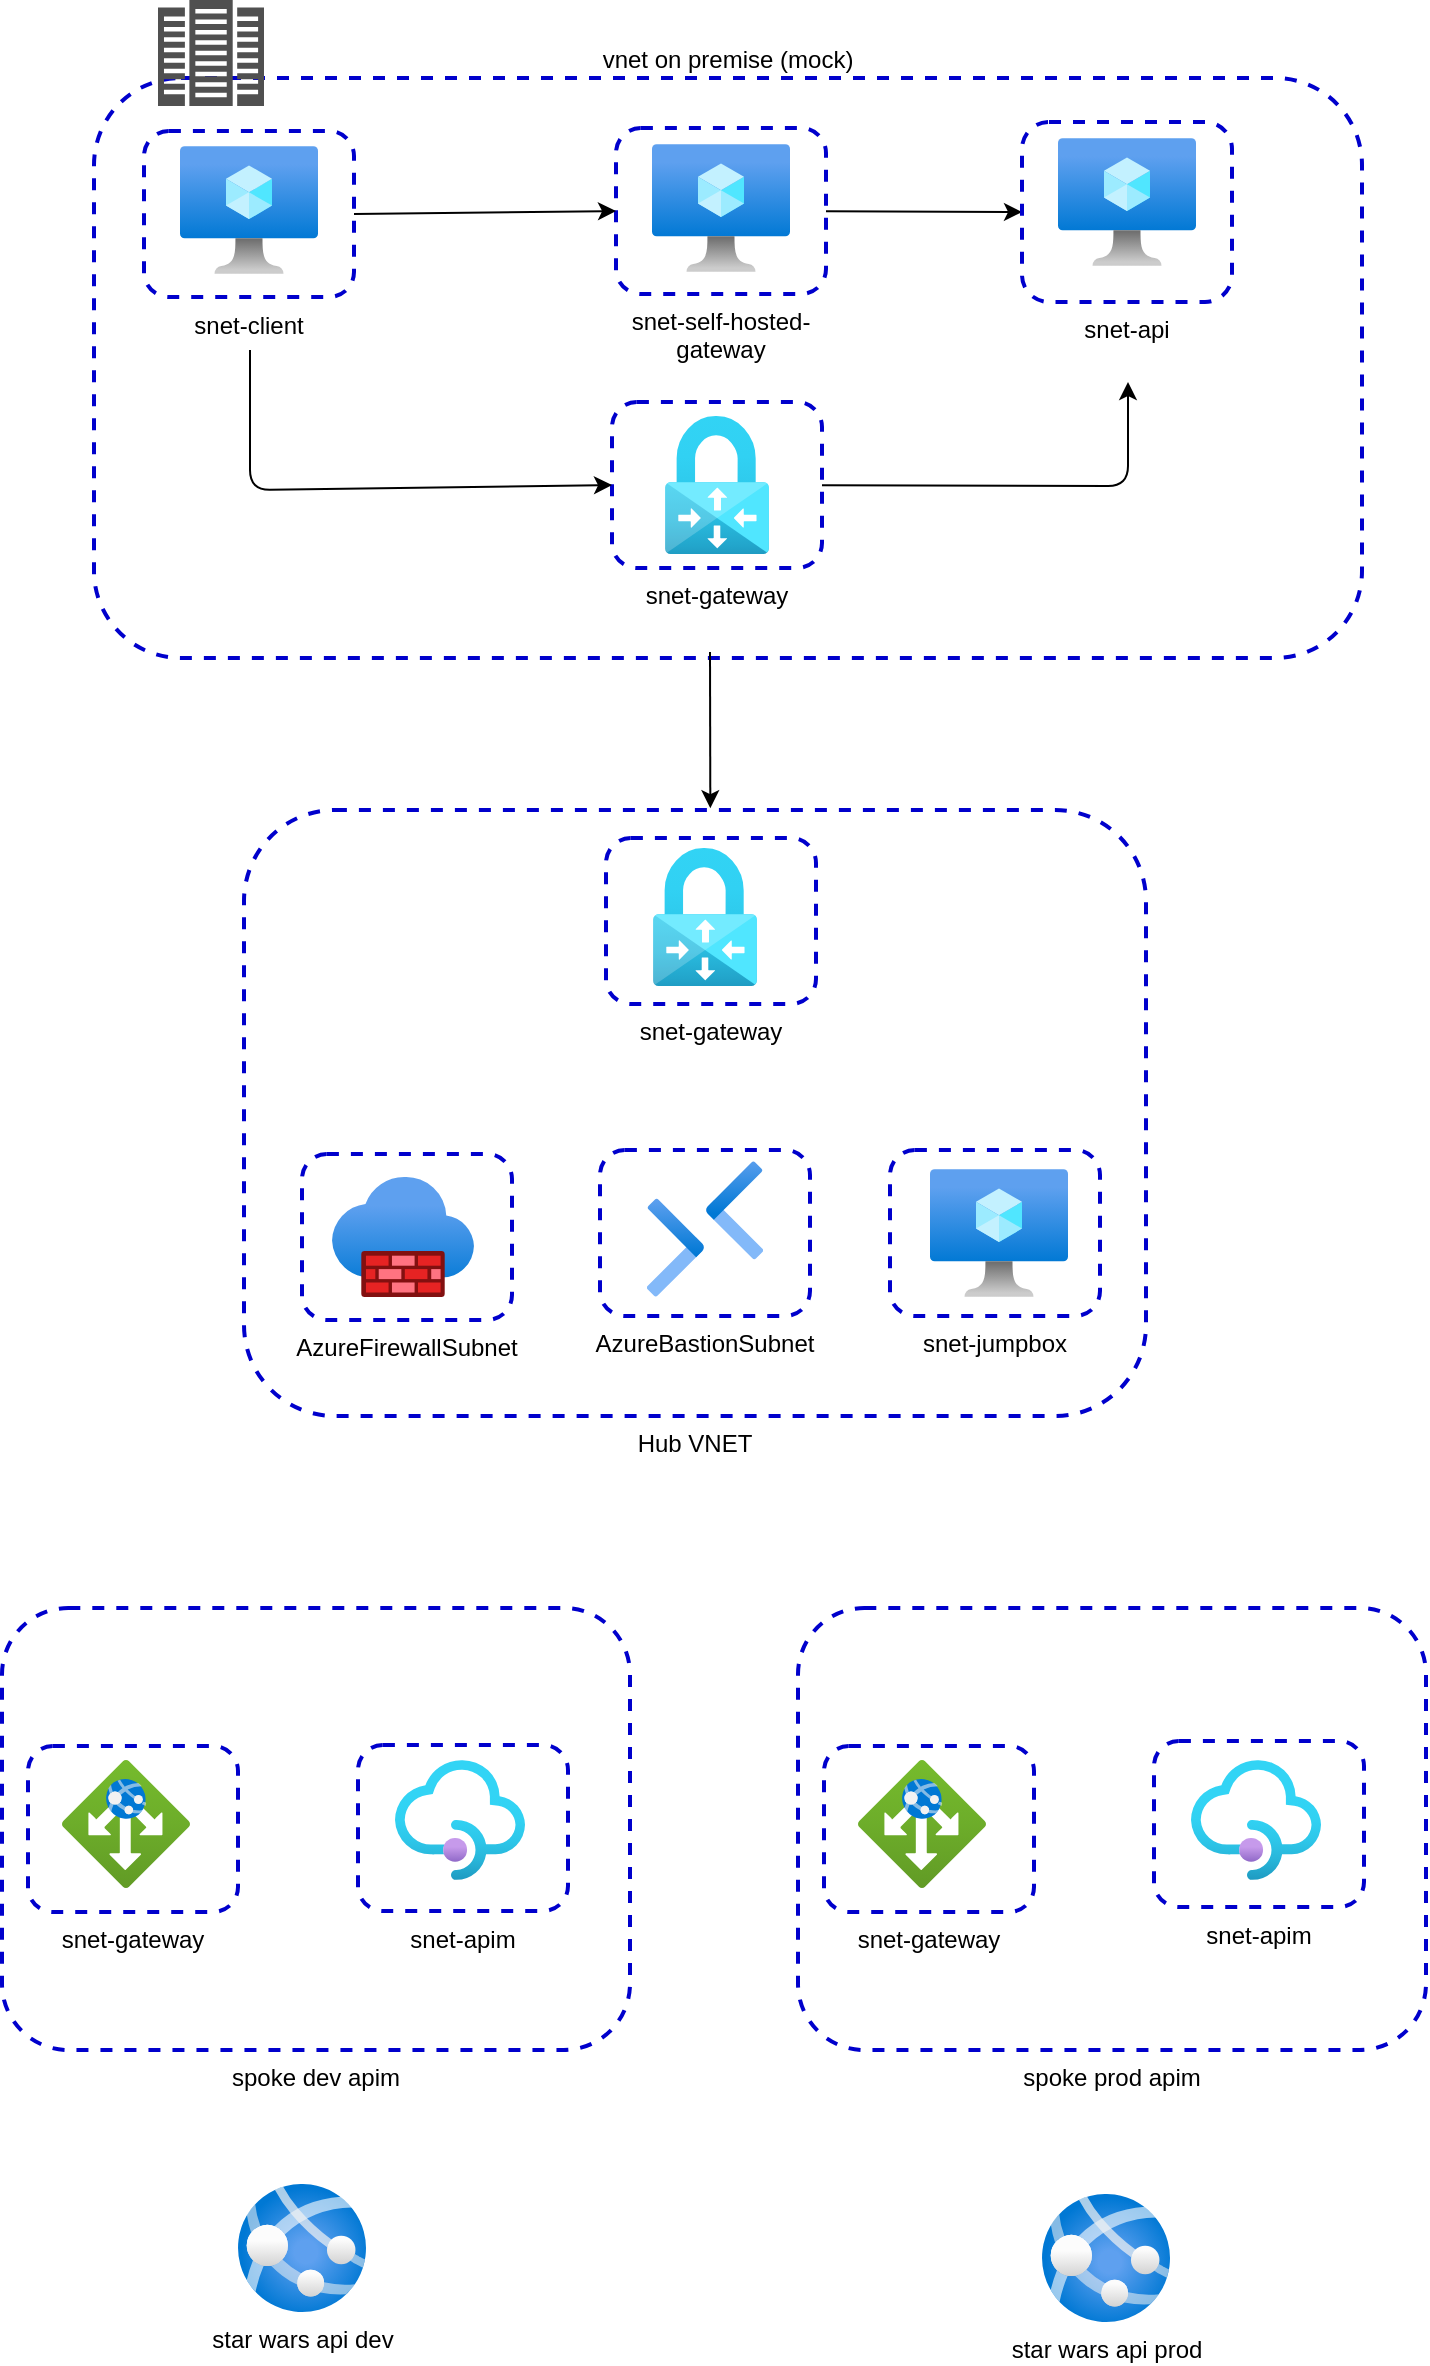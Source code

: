 <mxfile>
    <diagram id="1Whf98dBidrxYN8-q4fA" name="Page-1">
        <mxGraphModel dx="1038" dy="1884" grid="0" gridSize="10" guides="1" tooltips="1" connect="1" arrows="1" fold="1" page="1" pageScale="1" pageWidth="850" pageHeight="1100" background="#ffffff" math="0" shadow="0">
            <root>
                <mxCell id="0"/>
                <mxCell id="1" parent="0"/>
                <mxCell id="31" value="vnet on premise (mock)" style="rounded=1;whiteSpace=wrap;html=1;labelPosition=center;verticalLabelPosition=top;align=center;verticalAlign=bottom;dashed=1;fillColor=none;strokeColor=#0000CC;strokeWidth=2;fontColor=#000000;" parent="1" vertex="1">
                    <mxGeometry x="112" y="12" width="634" height="290" as="geometry"/>
                </mxCell>
                <mxCell id="2" value="" style="aspect=fixed;html=1;points=[];align=center;image;fontSize=12;image=img/lib/azure2/networking/Application_Gateways.svg;" parent="1" vertex="1">
                    <mxGeometry x="96" y="853" width="64" height="64" as="geometry"/>
                </mxCell>
                <mxCell id="4" value="" style="aspect=fixed;html=1;points=[];align=center;image;fontSize=12;image=img/lib/azure2/networking/Firewalls.svg;" parent="1" vertex="1">
                    <mxGeometry x="231" y="561.5" width="71" height="60" as="geometry"/>
                </mxCell>
                <mxCell id="5" value="" style="aspect=fixed;html=1;points=[];align=center;image;fontSize=12;image=img/lib/azure2/networking/Virtual_Network_Gateways.svg;" parent="1" vertex="1">
                    <mxGeometry x="391.5" y="397" width="52" height="69" as="geometry"/>
                </mxCell>
                <mxCell id="6" value="Hub VNET" style="rounded=1;whiteSpace=wrap;html=1;labelPosition=center;verticalLabelPosition=bottom;align=center;verticalAlign=top;dashed=1;fillColor=none;strokeColor=#0000CC;strokeWidth=2;fontColor=#000000;" parent="1" vertex="1">
                    <mxGeometry x="187" y="378" width="451" height="303" as="geometry"/>
                </mxCell>
                <mxCell id="7" value="AzureFirewallSubnet" style="rounded=1;whiteSpace=wrap;html=1;labelPosition=center;verticalLabelPosition=bottom;align=center;verticalAlign=top;dashed=1;fillColor=none;strokeColor=#0000CC;strokeWidth=2;fontColor=#000000;" parent="1" vertex="1">
                    <mxGeometry x="216" y="550" width="105" height="83" as="geometry"/>
                </mxCell>
                <mxCell id="8" value="snet-jumpbox" style="rounded=1;whiteSpace=wrap;html=1;labelPosition=center;verticalLabelPosition=bottom;align=center;verticalAlign=top;dashed=1;fillColor=none;strokeColor=#0000CC;strokeWidth=2;fontColor=#000000;" parent="1" vertex="1">
                    <mxGeometry x="510" y="548" width="105" height="83" as="geometry"/>
                </mxCell>
                <mxCell id="9" value="" style="aspect=fixed;html=1;points=[];align=center;image;fontSize=12;image=img/lib/azure2/compute/Virtual_Machine.svg;dashed=1;strokeColor=#0000CC;strokeWidth=2;fontColor=#000000;fillColor=none;" parent="1" vertex="1">
                    <mxGeometry x="530" y="557.5" width="69" height="64" as="geometry"/>
                </mxCell>
                <mxCell id="10" value="" style="aspect=fixed;html=1;points=[];align=center;image;fontSize=12;image=img/lib/azure2/networking/Bastions.svg;dashed=1;strokeColor=#0000CC;strokeWidth=2;fontColor=#000000;fillColor=none;" parent="1" vertex="1">
                    <mxGeometry x="388.5" y="553.5" width="58.0" height="68" as="geometry"/>
                </mxCell>
                <mxCell id="11" value="AzureBastionSubnet" style="rounded=1;whiteSpace=wrap;html=1;labelPosition=center;verticalLabelPosition=bottom;align=center;verticalAlign=top;dashed=1;fillColor=none;strokeColor=#0000CC;strokeWidth=2;fontColor=#000000;" parent="1" vertex="1">
                    <mxGeometry x="365" y="548" width="105" height="83" as="geometry"/>
                </mxCell>
                <mxCell id="12" value="snet-gateway" style="rounded=1;whiteSpace=wrap;html=1;labelPosition=center;verticalLabelPosition=bottom;align=center;verticalAlign=top;dashed=1;fillColor=none;strokeColor=#0000CC;strokeWidth=2;fontColor=#000000;" parent="1" vertex="1">
                    <mxGeometry x="368" y="392" width="105" height="83" as="geometry"/>
                </mxCell>
                <mxCell id="13" value="spoke dev apim" style="rounded=1;whiteSpace=wrap;html=1;labelPosition=center;verticalLabelPosition=bottom;align=center;verticalAlign=top;dashed=1;fillColor=none;strokeColor=#0000CC;strokeWidth=2;fontColor=#000000;" parent="1" vertex="1">
                    <mxGeometry x="66" y="777" width="314" height="221" as="geometry"/>
                </mxCell>
                <mxCell id="14" value="snet-gateway" style="rounded=1;whiteSpace=wrap;html=1;labelPosition=center;verticalLabelPosition=bottom;align=center;verticalAlign=top;dashed=1;fillColor=none;strokeColor=#0000CC;strokeWidth=2;fontColor=#000000;" parent="1" vertex="1">
                    <mxGeometry x="79" y="846" width="105" height="83" as="geometry"/>
                </mxCell>
                <mxCell id="15" value="snet-apim" style="rounded=1;whiteSpace=wrap;html=1;labelPosition=center;verticalLabelPosition=bottom;align=center;verticalAlign=top;dashed=1;fillColor=none;strokeColor=#0000CC;strokeWidth=2;fontColor=#000000;" parent="1" vertex="1">
                    <mxGeometry x="244" y="845.5" width="105" height="83" as="geometry"/>
                </mxCell>
                <mxCell id="16" value="" style="aspect=fixed;html=1;points=[];align=center;image;fontSize=12;image=img/lib/azure2/integration/API_Management_Services.svg;dashed=1;strokeColor=#0000CC;strokeWidth=2;fontColor=#000000;fillColor=none;" parent="1" vertex="1">
                    <mxGeometry x="262.5" y="853" width="65" height="60" as="geometry"/>
                </mxCell>
                <mxCell id="19" value="" style="aspect=fixed;html=1;points=[];align=center;image;fontSize=12;image=img/lib/azure2/networking/Application_Gateways.svg;" parent="1" vertex="1">
                    <mxGeometry x="494" y="853" width="64" height="64" as="geometry"/>
                </mxCell>
                <mxCell id="20" value="spoke prod apim" style="rounded=1;whiteSpace=wrap;html=1;labelPosition=center;verticalLabelPosition=bottom;align=center;verticalAlign=top;dashed=1;fillColor=none;strokeColor=#0000CC;strokeWidth=2;fontColor=#000000;" parent="1" vertex="1">
                    <mxGeometry x="464" y="777" width="314" height="221" as="geometry"/>
                </mxCell>
                <mxCell id="21" value="snet-gateway" style="rounded=1;whiteSpace=wrap;html=1;labelPosition=center;verticalLabelPosition=bottom;align=center;verticalAlign=top;dashed=1;fillColor=none;strokeColor=#0000CC;strokeWidth=2;fontColor=#000000;" parent="1" vertex="1">
                    <mxGeometry x="477" y="846" width="105" height="83" as="geometry"/>
                </mxCell>
                <mxCell id="22" value="snet-apim" style="rounded=1;whiteSpace=wrap;html=1;labelPosition=center;verticalLabelPosition=bottom;align=center;verticalAlign=top;dashed=1;fillColor=none;strokeColor=#0000CC;strokeWidth=2;fontColor=#000000;" parent="1" vertex="1">
                    <mxGeometry x="642" y="843.5" width="105" height="83" as="geometry"/>
                </mxCell>
                <mxCell id="23" value="" style="aspect=fixed;html=1;points=[];align=center;image;fontSize=12;image=img/lib/azure2/integration/API_Management_Services.svg;dashed=1;strokeColor=#0000CC;strokeWidth=2;fontColor=#000000;fillColor=none;" parent="1" vertex="1">
                    <mxGeometry x="660.5" y="853" width="65" height="60" as="geometry"/>
                </mxCell>
                <mxCell id="27" value="star wars api dev" style="aspect=fixed;html=1;points=[];align=center;image;fontSize=12;image=img/lib/azure2/compute/App_Services.svg;dashed=1;strokeColor=#0000CC;strokeWidth=2;fontColor=#000000;fillColor=none;labelBackgroundColor=none;" parent="1" vertex="1">
                    <mxGeometry x="184" y="1065" width="64" height="64" as="geometry"/>
                </mxCell>
                <mxCell id="28" value="star wars api prod" style="aspect=fixed;html=1;points=[];align=center;image;fontSize=12;image=img/lib/azure2/compute/App_Services.svg;dashed=1;strokeColor=#0000CC;strokeWidth=2;fontColor=#000000;fillColor=none;labelBackgroundColor=none;" parent="1" vertex="1">
                    <mxGeometry x="586" y="1070" width="64" height="64" as="geometry"/>
                </mxCell>
                <mxCell id="30" value="" style="aspect=fixed;html=1;points=[];align=center;image;fontSize=12;image=img/lib/azure2/networking/Virtual_Network_Gateways.svg;" parent="1" vertex="1">
                    <mxGeometry x="397.5" y="181" width="52" height="69" as="geometry"/>
                </mxCell>
                <mxCell id="46" style="edgeStyle=none;html=1;entryX=0;entryY=0.5;entryDx=0;entryDy=0;strokeColor=#000000;" edge="1" parent="1" source="33" target="40">
                    <mxGeometry relative="1" as="geometry"/>
                </mxCell>
                <mxCell id="33" value="snet-self-hosted-gateway" style="rounded=1;whiteSpace=wrap;html=1;labelPosition=center;verticalLabelPosition=bottom;align=center;verticalAlign=top;dashed=1;fillColor=none;strokeColor=#0000CC;strokeWidth=2;fontColor=#000000;" parent="1" vertex="1">
                    <mxGeometry x="373" y="37" width="105" height="83" as="geometry"/>
                </mxCell>
                <mxCell id="34" value="" style="aspect=fixed;html=1;points=[];align=center;image;fontSize=12;image=img/lib/azure2/compute/Virtual_Machine.svg;dashed=1;strokeColor=#0000CC;strokeWidth=2;fontColor=#000000;fillColor=none;" parent="1" vertex="1">
                    <mxGeometry x="594" y="42" width="69" height="64" as="geometry"/>
                </mxCell>
                <mxCell id="48" style="edgeStyle=none;html=1;entryX=0.517;entryY=-0.003;entryDx=0;entryDy=0;entryPerimeter=0;strokeColor=#000000;" edge="1" parent="1" target="6">
                    <mxGeometry relative="1" as="geometry">
                        <mxPoint x="420" y="299" as="sourcePoint"/>
                    </mxGeometry>
                </mxCell>
                <mxCell id="49" style="edgeStyle=none;html=1;strokeColor=#000000;" edge="1" parent="1" source="37">
                    <mxGeometry relative="1" as="geometry">
                        <mxPoint x="629" y="164" as="targetPoint"/>
                        <Array as="points">
                            <mxPoint x="629" y="216"/>
                        </Array>
                    </mxGeometry>
                </mxCell>
                <mxCell id="37" value="snet-gateway" style="rounded=1;whiteSpace=wrap;html=1;labelPosition=center;verticalLabelPosition=bottom;align=center;verticalAlign=top;dashed=1;fillColor=none;strokeColor=#0000CC;strokeWidth=2;fontColor=#000000;" parent="1" vertex="1">
                    <mxGeometry x="371" y="174" width="105" height="83" as="geometry"/>
                </mxCell>
                <mxCell id="40" value="snet-api" style="rounded=1;whiteSpace=wrap;html=1;labelPosition=center;verticalLabelPosition=bottom;align=center;verticalAlign=top;dashed=1;fillColor=none;strokeColor=#0000CC;strokeWidth=2;fontColor=#000000;" parent="1" vertex="1">
                    <mxGeometry x="576" y="34" width="105" height="90" as="geometry"/>
                </mxCell>
                <mxCell id="41" value="" style="aspect=fixed;html=1;points=[];align=center;image;fontSize=12;image=img/lib/azure2/compute/Virtual_Machine.svg;dashed=1;labelBackgroundColor=none;strokeColor=#0000CC;strokeWidth=2;fontColor=#000000;fillColor=none;" parent="1" vertex="1">
                    <mxGeometry x="391" y="45" width="69" height="64" as="geometry"/>
                </mxCell>
                <mxCell id="47" style="edgeStyle=none;html=1;entryX=0;entryY=0.5;entryDx=0;entryDy=0;strokeColor=#000000;" edge="1" parent="1" target="37">
                    <mxGeometry relative="1" as="geometry">
                        <mxPoint x="190" y="148" as="sourcePoint"/>
                        <Array as="points">
                            <mxPoint x="190" y="218"/>
                        </Array>
                    </mxGeometry>
                </mxCell>
                <mxCell id="42" value="snet-client" style="rounded=1;whiteSpace=wrap;html=1;labelPosition=center;verticalLabelPosition=bottom;align=center;verticalAlign=top;dashed=1;fillColor=none;strokeColor=#0000CC;strokeWidth=2;fontColor=#000000;" parent="1" vertex="1">
                    <mxGeometry x="137" y="38.5" width="105" height="83" as="geometry"/>
                </mxCell>
                <mxCell id="45" style="edgeStyle=none;html=1;entryX=0;entryY=0.5;entryDx=0;entryDy=0;exitX=1;exitY=0.5;exitDx=0;exitDy=0;strokeColor=#000000;" edge="1" parent="1" source="42" target="33">
                    <mxGeometry relative="1" as="geometry"/>
                </mxCell>
                <mxCell id="43" value="" style="aspect=fixed;html=1;points=[];align=center;image;fontSize=12;image=img/lib/azure2/compute/Virtual_Machine.svg;dashed=1;labelBackgroundColor=none;strokeColor=#0000CC;strokeWidth=2;fontColor=#000000;fillColor=none;" parent="1" vertex="1">
                    <mxGeometry x="155" y="46" width="69" height="64" as="geometry"/>
                </mxCell>
                <mxCell id="44" value="" style="sketch=0;pointerEvents=1;shadow=0;dashed=0;html=1;strokeColor=none;fillColor=#505050;labelPosition=center;verticalLabelPosition=bottom;verticalAlign=top;outlineConnect=0;align=center;shape=mxgraph.office.servers.datacenter;" vertex="1" parent="1">
                    <mxGeometry x="144" y="-27" width="53" height="53" as="geometry"/>
                </mxCell>
            </root>
        </mxGraphModel>
    </diagram>
</mxfile>